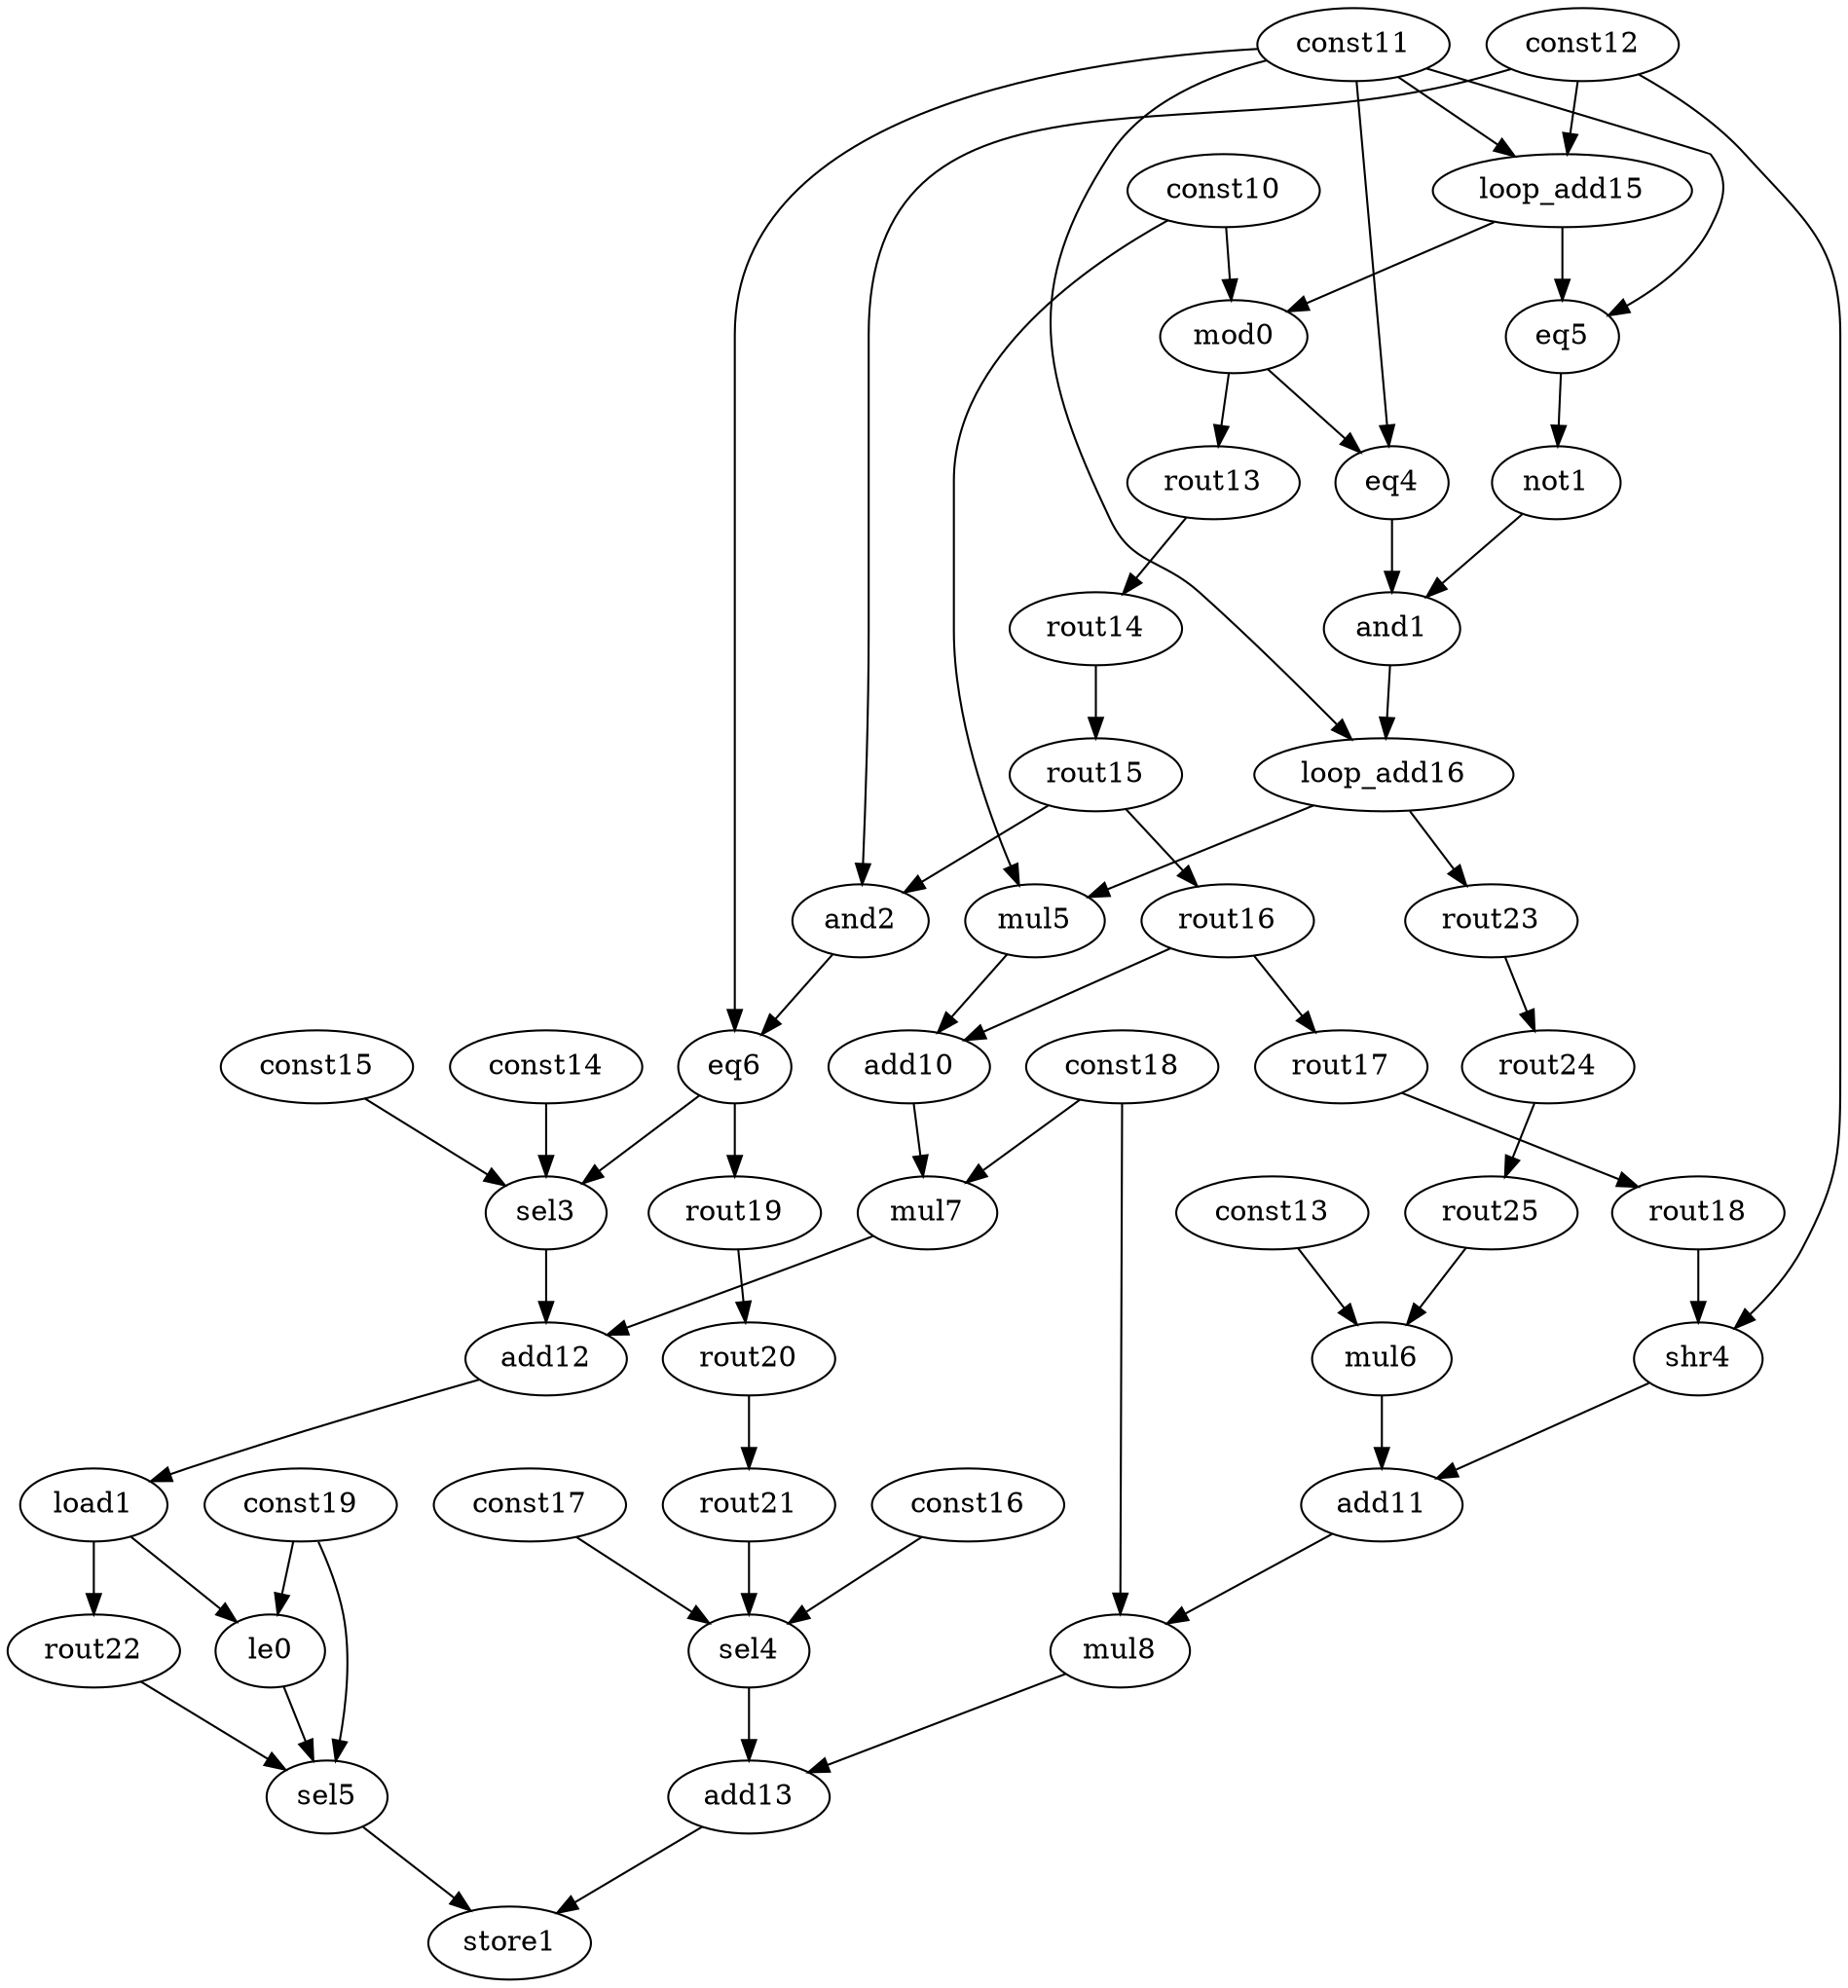 digraph G {
	const10[opcode=const, val=2304]
	mod0[opcode=mod, llvm="%74", schedule=1]
	const11[opcode=const, val=0]
	eq4[opcode=eq, llvm="%75", schedule=2]
	eq5[opcode=eq, llvm="%76", schedule=1]
	not1[opcode=not, llvm="%76", schedule=2]
	and1[opcode=and, llvm="%77", schedule=3]
	const12[opcode=const, val=1]
	and2[opcode=and, llvm="%80", schedule=5]
	eq6[opcode=eq, llvm="%81", schedule=6]
	mul5[opcode=mul, llvm="%82", schedule=5]
	add10[opcode=add, llvm="%83", schedule=6]
	const13[opcode=const, val=1152]
	mul6[opcode=mul, llvm="%84", schedule=8]
	shr4[opcode=shr, llvm="%85", schedule=8]
	add11[opcode=add, llvm="%86", schedule=9]
	const14[opcode=const, llvm="@d3_2"]
	const15[opcode=const, llvm="@d3_3"]
	sel3[opcode=sel, llvm="%87", schedule=7]
	const16[opcode=const, llvm="@d3_2_dst"]
	const17[opcode=const, llvm="@d3_3_dst"]
	sel4[opcode=sel, llvm="%88", schedule=10]
	const18[opcode=const, val=2]
	mul7[opcode=mul, llvm="%89", schedule=7]
	add12[opcode=add, llvm="%89", schedule=8]
	load1[opcode=load, llvm="%90", schedule=9]
	const19[opcode=const, val=1023]
	le0[opcode=le, llvm="%91", schedule=10]
	sel5[opcode=sel, llvm="%91", schedule=11]
	mul8[opcode=mul, llvm="%92", schedule=10]
	add13[opcode=add, llvm="%92", schedule=11]
	store1[opcode=store, llvm="store", schedule=12]
	loop_add15[opcode=add, llvm="%72", schedule=0]
	loop_add16[opcode=add, llvm="%73", schedule=4]
	rout13[opcode=rout, schedule=2]
	rout14[opcode=rout, schedule=3]
	rout15[opcode=rout, schedule=4]
	rout16[opcode=rout, schedule=5]
	rout17[opcode=rout, schedule=6]
	rout18[opcode=rout, schedule=7]
	rout19[opcode=rout, schedule=7]
	rout20[opcode=rout, schedule=8]
	rout21[opcode=rout, schedule=9]
	rout22[opcode=rout, schedule=10]
	rout23[opcode=rout, schedule=5]
	rout24[opcode=rout, schedule=6]
	rout25[opcode=rout, schedule=7]
	loop_add15->mod0[operand=0]
	const10->mod0[operand=1]
	mod0->eq4[operand=0]
	const11->eq4[operand=1]
	loop_add15->eq5[operand=0]
	const11->eq5[operand=1]
	eq5->not1[operand=0]
	not1->and1[operand=0]
	eq4->and1[operand=1]
	rout15->and2[operand=0]
	const12->and2[operand=1]
	and2->eq6[operand=0]
	const11->eq6[operand=1]
	loop_add16->mul5[operand=0]
	const10->mul5[operand=1]
	mul5->add10[operand=0]
	rout16->add10[operand=1]
	rout25->mul6[operand=0]
	const13->mul6[operand=1]
	rout18->shr4[operand=0]
	const12->shr4[operand=1]
	mul6->add11[operand=0]
	shr4->add11[operand=1]
	eq6->sel3[operand=0]
	const14->sel3[operand=1]
	const15->sel3[operand=2]
	rout21->sel4[operand=0]
	const16->sel4[operand=1]
	const17->sel4[operand=2]
	add10->mul7[operand=0]
	const18->mul7[operand=1]
	sel3->add12[operand=0]
	mul7->add12[operand=1]
	add12->load1[operand=0]
	load1->le0[operand=0]
	const19->le0[operand=1]
	le0->sel5[operand=0]
	rout22->sel5[operand=1]
	const19->sel5[operand=2]
	add11->mul8[operand=0]
	const18->mul8[operand=1]
	sel4->add13[operand=0]
	mul8->add13[operand=1]
	sel5->store1[operand=0]
	add13->store1[operand=1]
	const11->loop_add15[operand=0, type=const_base]
	const12->loop_add15[operand=1]
	const11->loop_add16[operand=0, type=const_base]
	and1->loop_add16[operand=1]
	mod0->rout13[operand=0]
	rout13->rout14[operand=0]
	rout14->rout15[operand=0]
	rout15->rout16[operand=0]
	rout16->rout17[operand=0]
	rout17->rout18[operand=0]
	eq6->rout19[operand=0]
	rout19->rout20[operand=0]
	rout20->rout21[operand=0]
	load1->rout22[operand=0]
	loop_add16->rout23[operand=0]
	rout23->rout24[operand=0]
	rout24->rout25[operand=0]
}